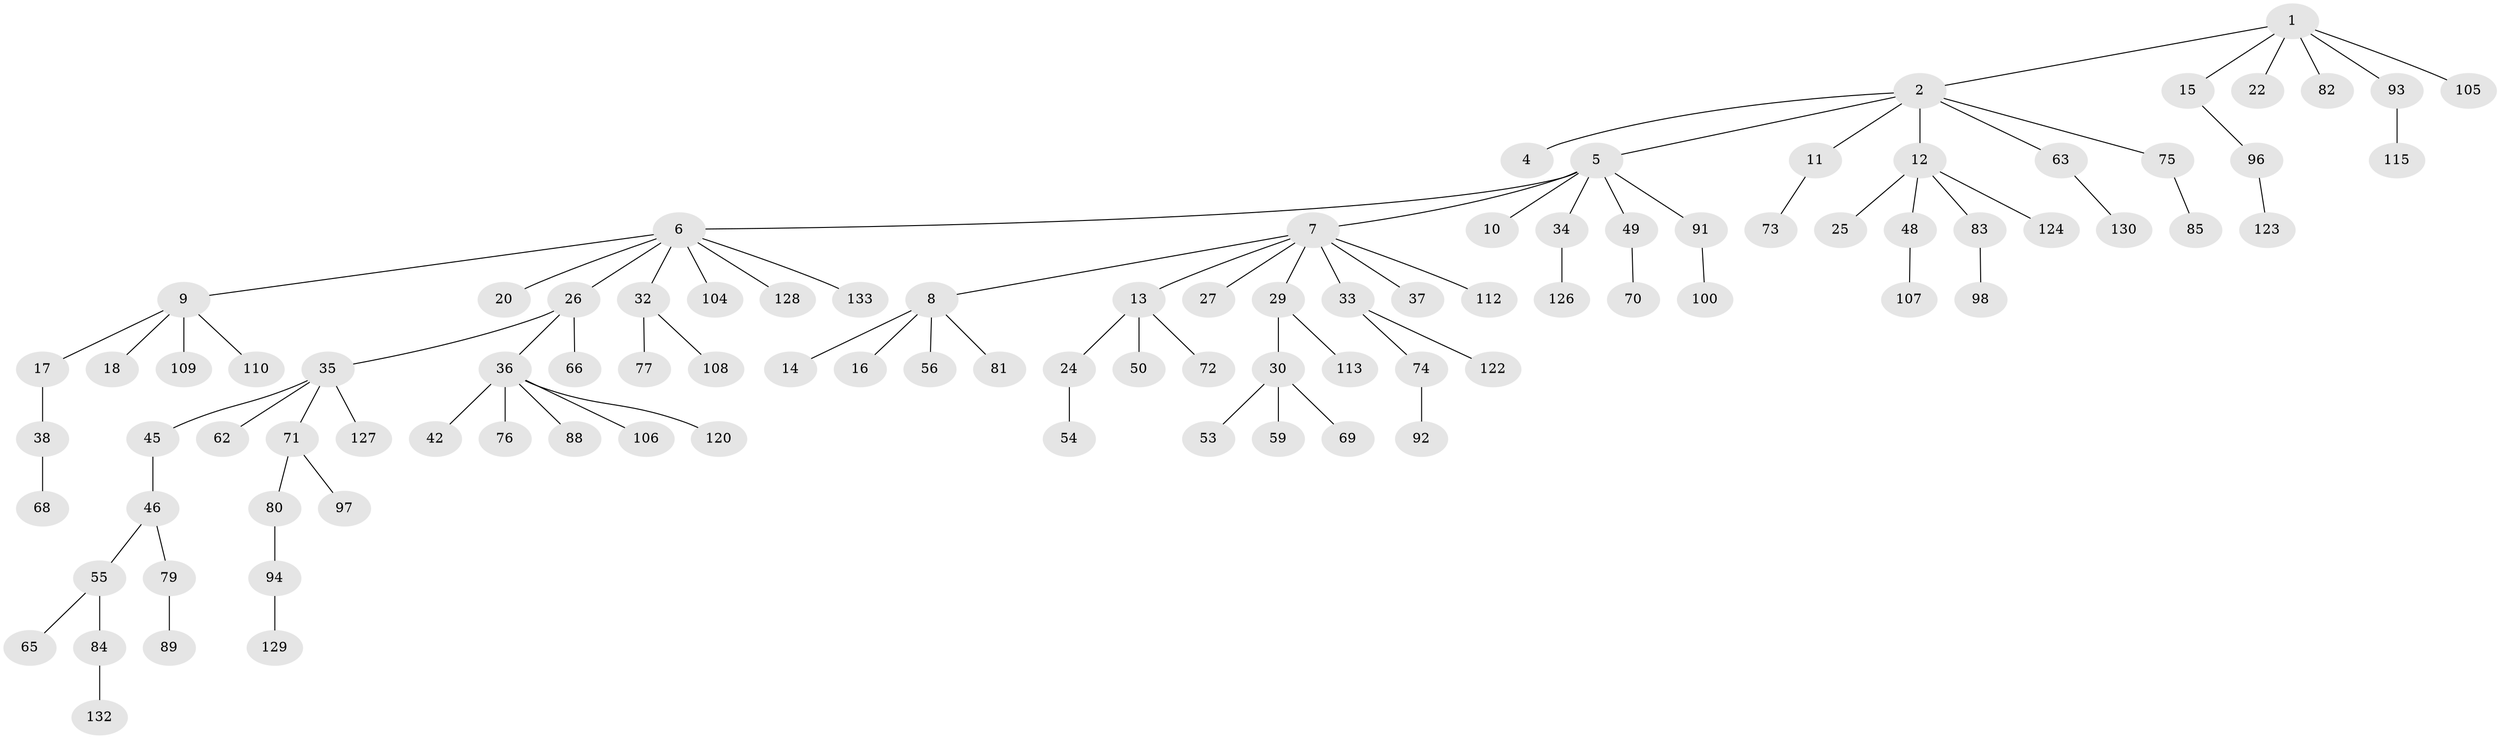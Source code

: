 // Generated by graph-tools (version 1.1) at 2025/24/03/03/25 07:24:07]
// undirected, 95 vertices, 94 edges
graph export_dot {
graph [start="1"]
  node [color=gray90,style=filled];
  1 [super="+86"];
  2 [super="+3"];
  4 [super="+67"];
  5 [super="+19"];
  6 [super="+39"];
  7 [super="+23"];
  8 [super="+58"];
  9 [super="+44"];
  10;
  11 [super="+64"];
  12 [super="+31"];
  13 [super="+21"];
  14 [super="+52"];
  15;
  16;
  17 [super="+28"];
  18 [super="+78"];
  20;
  22;
  24;
  25;
  26 [super="+101"];
  27;
  29 [super="+43"];
  30 [super="+47"];
  32 [super="+51"];
  33 [super="+99"];
  34 [super="+57"];
  35 [super="+40"];
  36 [super="+41"];
  37;
  38;
  42;
  45 [super="+131"];
  46 [super="+60"];
  48;
  49;
  50 [super="+118"];
  53 [super="+121"];
  54;
  55 [super="+61"];
  56;
  59 [super="+125"];
  62 [super="+116"];
  63;
  65;
  66;
  68;
  69;
  70 [super="+95"];
  71 [super="+114"];
  72;
  73;
  74;
  75;
  76;
  77;
  79 [super="+87"];
  80;
  81 [super="+102"];
  82;
  83 [super="+90"];
  84 [super="+117"];
  85;
  88;
  89;
  91;
  92 [super="+111"];
  93;
  94;
  96 [super="+119"];
  97;
  98;
  100 [super="+103"];
  104;
  105;
  106;
  107;
  108;
  109 [super="+134"];
  110;
  112;
  113;
  115;
  120;
  122;
  123;
  124;
  126;
  127;
  128;
  129;
  130;
  132;
  133;
  1 -- 2;
  1 -- 15;
  1 -- 22;
  1 -- 82;
  1 -- 93;
  1 -- 105;
  2 -- 4;
  2 -- 12;
  2 -- 75;
  2 -- 11;
  2 -- 5;
  2 -- 63;
  5 -- 6;
  5 -- 7;
  5 -- 10;
  5 -- 34;
  5 -- 49;
  5 -- 91;
  6 -- 9;
  6 -- 20;
  6 -- 26;
  6 -- 32;
  6 -- 128;
  6 -- 133;
  6 -- 104;
  7 -- 8;
  7 -- 13;
  7 -- 27;
  7 -- 112;
  7 -- 33;
  7 -- 29;
  7 -- 37;
  8 -- 14;
  8 -- 16;
  8 -- 56;
  8 -- 81;
  9 -- 17;
  9 -- 18;
  9 -- 109;
  9 -- 110;
  11 -- 73;
  12 -- 25;
  12 -- 124;
  12 -- 48;
  12 -- 83;
  13 -- 50;
  13 -- 72;
  13 -- 24;
  15 -- 96;
  17 -- 38;
  24 -- 54;
  26 -- 35;
  26 -- 36;
  26 -- 66;
  29 -- 30;
  29 -- 113;
  30 -- 53;
  30 -- 59;
  30 -- 69;
  32 -- 77;
  32 -- 108;
  33 -- 74;
  33 -- 122;
  34 -- 126;
  35 -- 62;
  35 -- 71;
  35 -- 45;
  35 -- 127;
  36 -- 88;
  36 -- 120;
  36 -- 42;
  36 -- 106;
  36 -- 76;
  38 -- 68;
  45 -- 46;
  46 -- 55;
  46 -- 79;
  48 -- 107;
  49 -- 70;
  55 -- 65;
  55 -- 84;
  63 -- 130;
  71 -- 80;
  71 -- 97;
  74 -- 92;
  75 -- 85;
  79 -- 89;
  80 -- 94;
  83 -- 98;
  84 -- 132;
  91 -- 100;
  93 -- 115;
  94 -- 129;
  96 -- 123;
}
